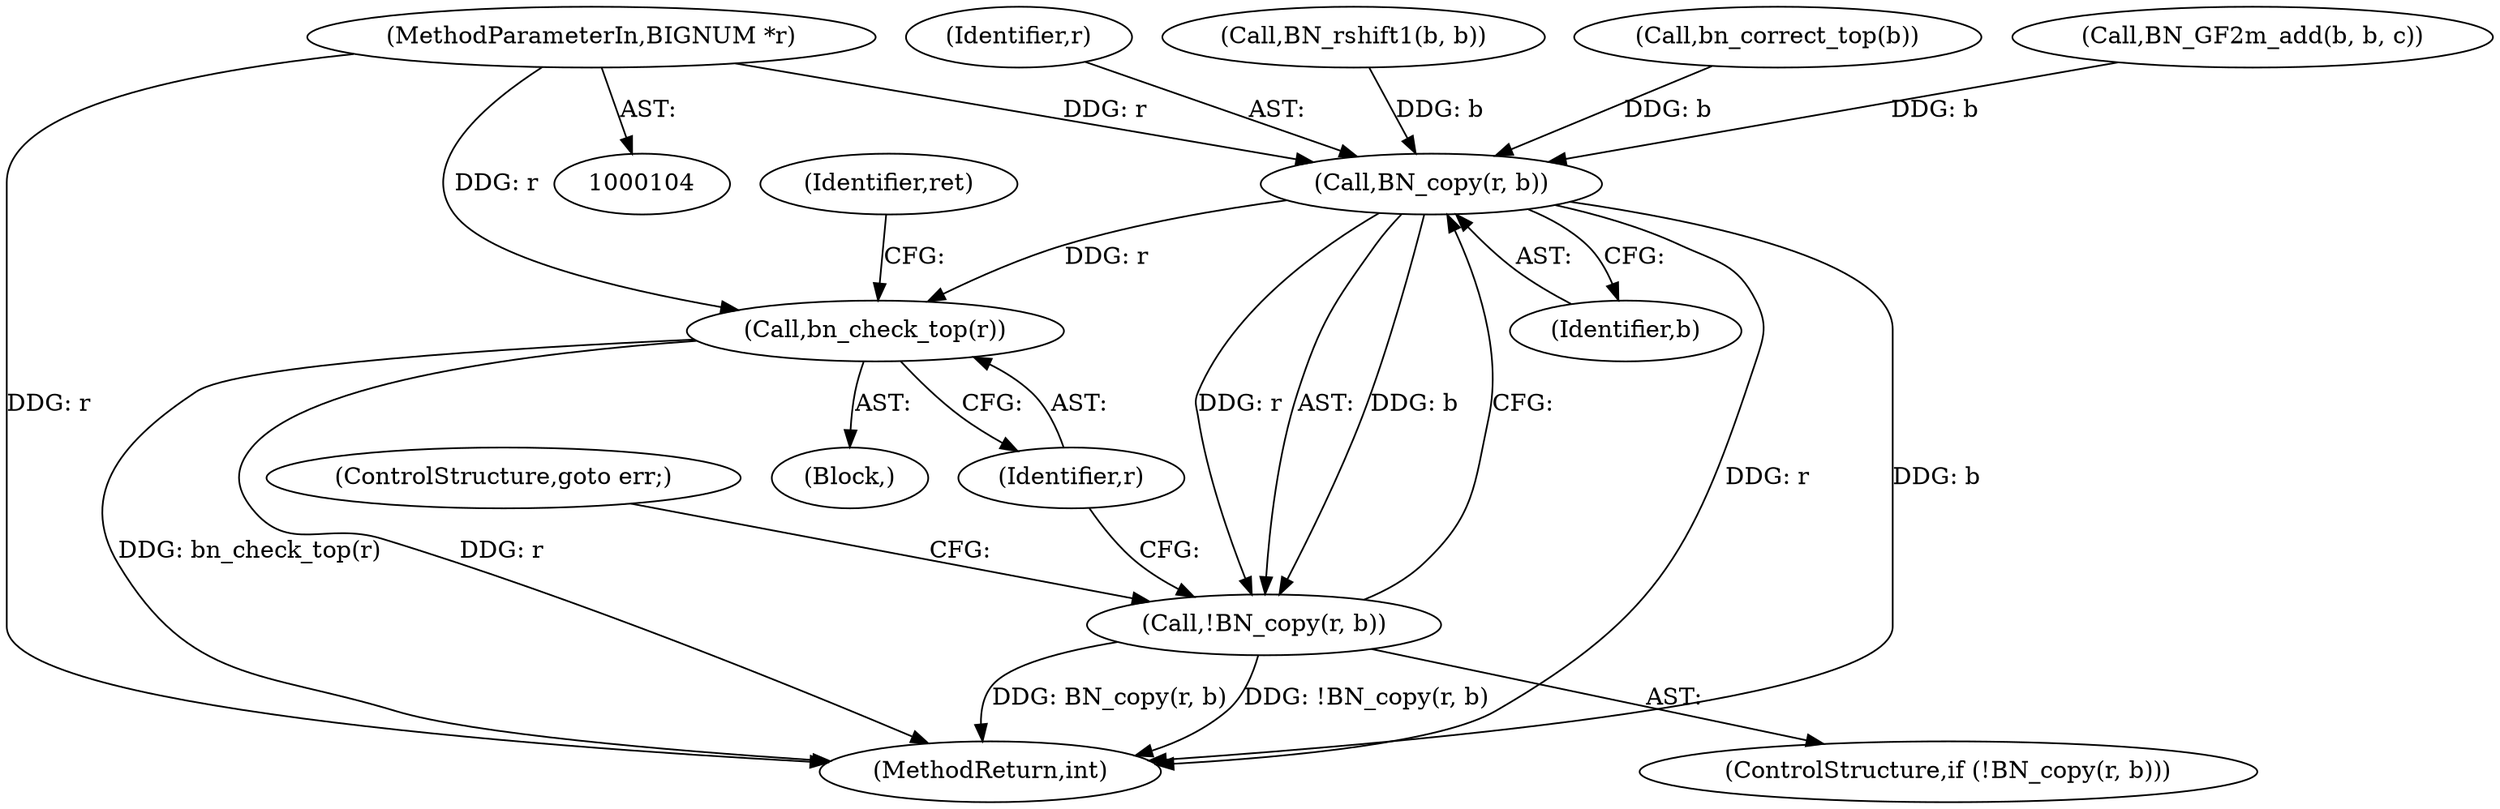 digraph "0_openssl_4924b37ee01f71ae19c94a8934b80eeb2f677932@pointer" {
"1000105" [label="(MethodParameterIn,BIGNUM *r)"];
"1000646" [label="(Call,BN_copy(r, b))"];
"1000645" [label="(Call,!BN_copy(r, b))"];
"1000650" [label="(Call,bn_check_top(r))"];
"1000664" [label="(MethodReturn,int)"];
"1000645" [label="(Call,!BN_copy(r, b))"];
"1000648" [label="(Identifier,b)"];
"1000639" [label="(Call,BN_GF2m_add(b, b, c))"];
"1000647" [label="(Identifier,r)"];
"1000109" [label="(Block,)"];
"1000653" [label="(Identifier,ret)"];
"1000651" [label="(Identifier,r)"];
"1000644" [label="(ControlStructure,if (!BN_copy(r, b)))"];
"1000105" [label="(MethodParameterIn,BIGNUM *r)"];
"1000646" [label="(Call,BN_copy(r, b))"];
"1000596" [label="(Call,BN_rshift1(b, b))"];
"1000649" [label="(ControlStructure,goto err;)"];
"1000650" [label="(Call,bn_check_top(r))"];
"1000563" [label="(Call,bn_correct_top(b))"];
"1000105" -> "1000104"  [label="AST: "];
"1000105" -> "1000664"  [label="DDG: r"];
"1000105" -> "1000646"  [label="DDG: r"];
"1000105" -> "1000650"  [label="DDG: r"];
"1000646" -> "1000645"  [label="AST: "];
"1000646" -> "1000648"  [label="CFG: "];
"1000647" -> "1000646"  [label="AST: "];
"1000648" -> "1000646"  [label="AST: "];
"1000645" -> "1000646"  [label="CFG: "];
"1000646" -> "1000664"  [label="DDG: r"];
"1000646" -> "1000664"  [label="DDG: b"];
"1000646" -> "1000645"  [label="DDG: r"];
"1000646" -> "1000645"  [label="DDG: b"];
"1000639" -> "1000646"  [label="DDG: b"];
"1000596" -> "1000646"  [label="DDG: b"];
"1000563" -> "1000646"  [label="DDG: b"];
"1000646" -> "1000650"  [label="DDG: r"];
"1000645" -> "1000644"  [label="AST: "];
"1000649" -> "1000645"  [label="CFG: "];
"1000651" -> "1000645"  [label="CFG: "];
"1000645" -> "1000664"  [label="DDG: BN_copy(r, b)"];
"1000645" -> "1000664"  [label="DDG: !BN_copy(r, b)"];
"1000650" -> "1000109"  [label="AST: "];
"1000650" -> "1000651"  [label="CFG: "];
"1000651" -> "1000650"  [label="AST: "];
"1000653" -> "1000650"  [label="CFG: "];
"1000650" -> "1000664"  [label="DDG: bn_check_top(r)"];
"1000650" -> "1000664"  [label="DDG: r"];
}

